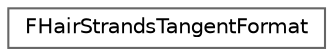 digraph "Graphical Class Hierarchy"
{
 // INTERACTIVE_SVG=YES
 // LATEX_PDF_SIZE
  bgcolor="transparent";
  edge [fontname=Helvetica,fontsize=10,labelfontname=Helvetica,labelfontsize=10];
  node [fontname=Helvetica,fontsize=10,shape=box,height=0.2,width=0.4];
  rankdir="LR";
  Node0 [id="Node000000",label="FHairStrandsTangentFormat",height=0.2,width=0.4,color="grey40", fillcolor="white", style="filled",URL="$d8/d07/structFHairStrandsTangentFormat.html",tooltip=" "];
}
